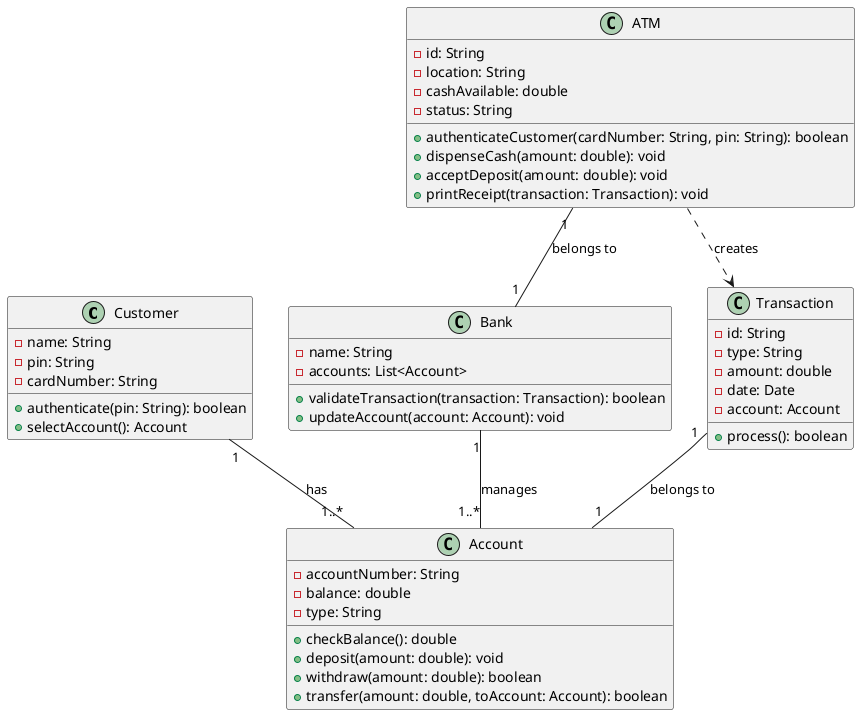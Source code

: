 @startuml ATM Main Class Diagram

class Customer {
  - name: String
  - pin: String
  - cardNumber: String
  + authenticate(pin: String): boolean
  + selectAccount(): Account
}

class Account {
  - accountNumber: String
  - balance: double
  - type: String
  + checkBalance(): double
  + deposit(amount: double): void
  + withdraw(amount: double): boolean
  + transfer(amount: double, toAccount: Account): boolean
}

class ATM {
  - id: String
  - location: String
  - cashAvailable: double
  - status: String
  + authenticateCustomer(cardNumber: String, pin: String): boolean
  + dispenseCash(amount: double): void
  + acceptDeposit(amount: double): void
  + printReceipt(transaction: Transaction): void
}

class Bank {
  - name: String
  - accounts: List<Account>
  + validateTransaction(transaction: Transaction): boolean
  + updateAccount(account: Account): void
}

class Transaction {
  - id: String
  - type: String
  - amount: double
  - date: Date
  - account: Account
  + process(): boolean
}

Customer "1" -- "1..*" Account : has
Bank "1" -- "1..*" Account : manages
ATM "1" -- "1" Bank : belongs to
Transaction "1" -- "1" Account : belongs to
ATM ..> Transaction : creates

@enduml